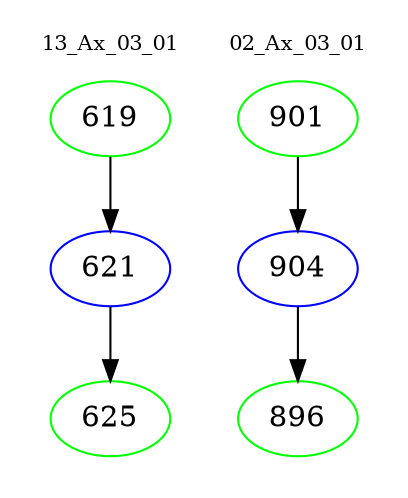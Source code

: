 digraph{
subgraph cluster_0 {
color = white
label = "13_Ax_03_01";
fontsize=10;
T0_619 [label="619", color="green"]
T0_619 -> T0_621 [color="black"]
T0_621 [label="621", color="blue"]
T0_621 -> T0_625 [color="black"]
T0_625 [label="625", color="green"]
}
subgraph cluster_1 {
color = white
label = "02_Ax_03_01";
fontsize=10;
T1_901 [label="901", color="green"]
T1_901 -> T1_904 [color="black"]
T1_904 [label="904", color="blue"]
T1_904 -> T1_896 [color="black"]
T1_896 [label="896", color="green"]
}
}
